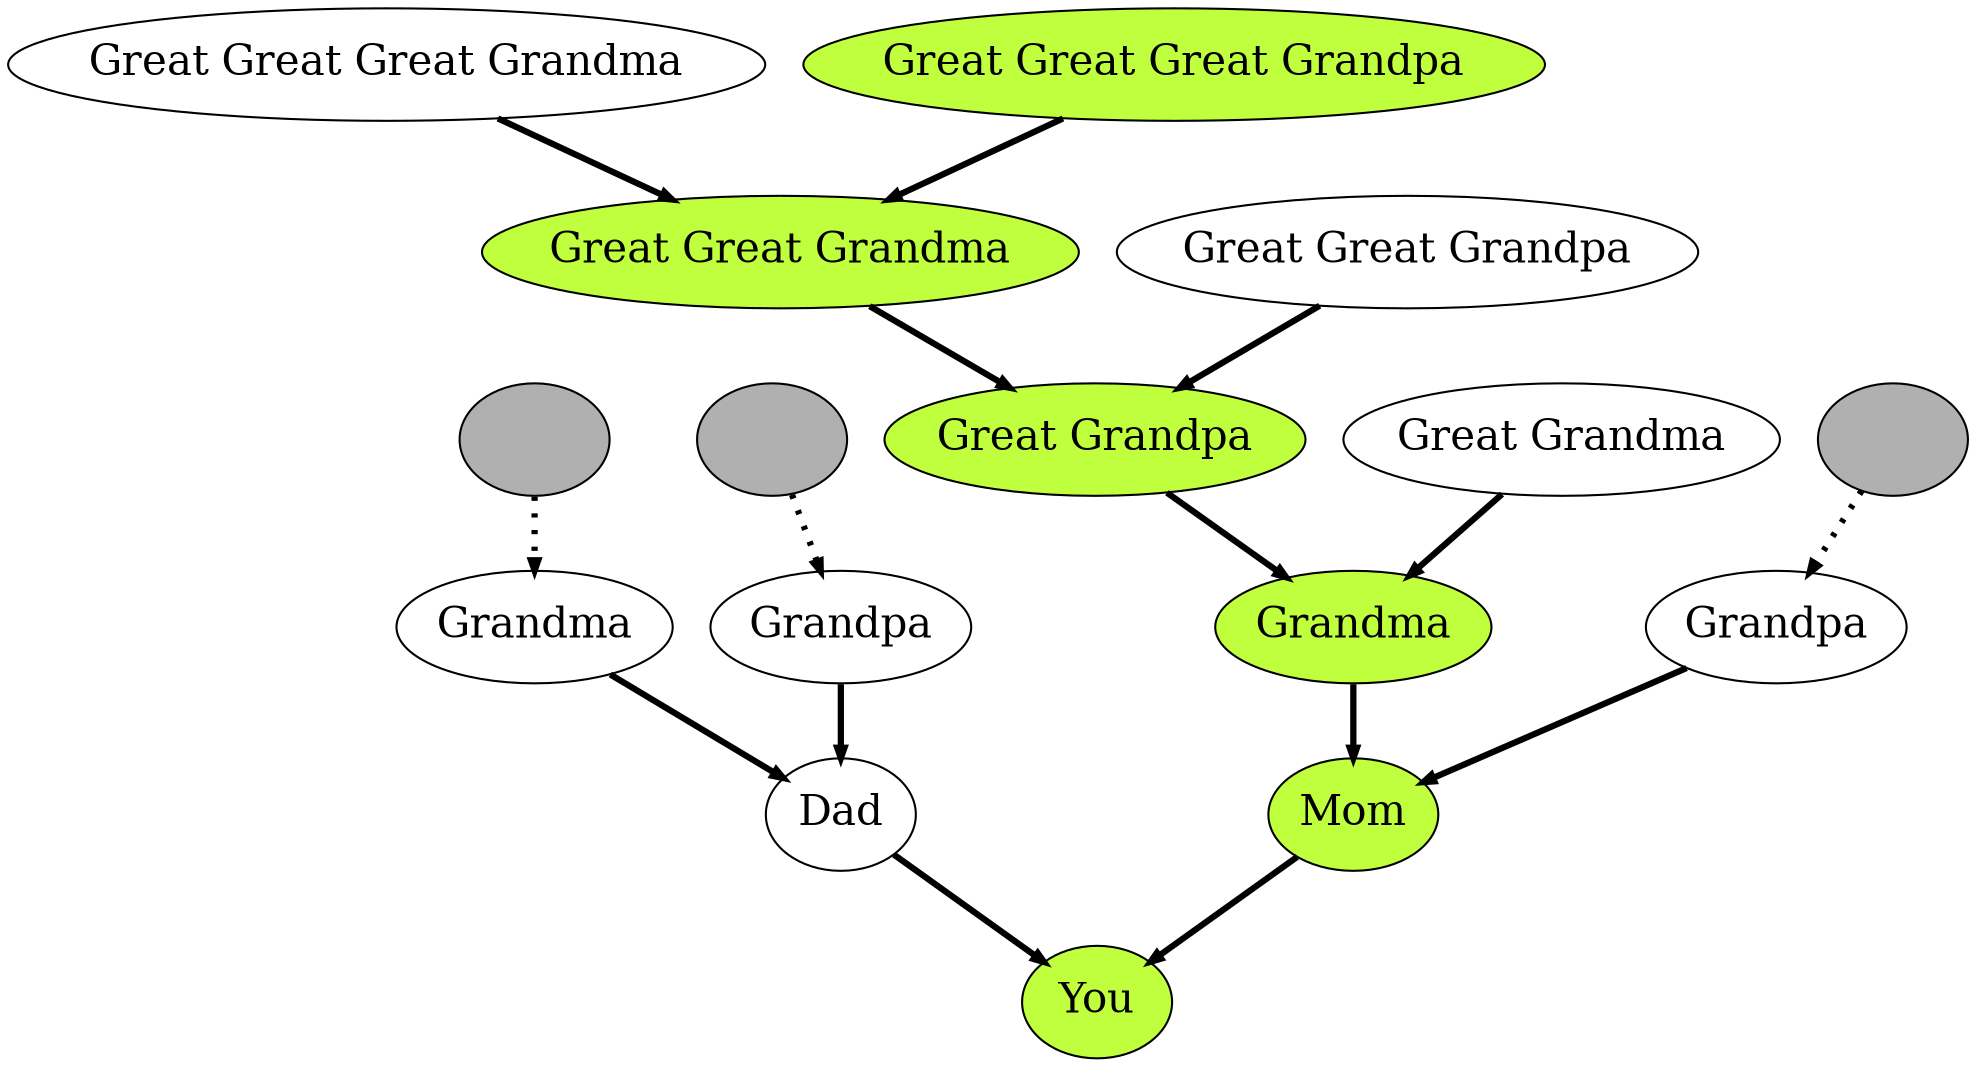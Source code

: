digraph G {
node[shape=point, width=0.15, height=0.15, fillcolor="white", penwidth=1, label=""];
edge[arrowsize=0.5, color="grey", penwidth=1, style="solid"];
"empty_1" [fontsize=20, shape=oval, width=1.0, height=0.75, style=filled, fillcolor=gray69, label=""];
"empty_2" [fontsize=20, shape=oval, width=1.0, height=0.75, style=filled, fillcolor=gray69, label=""];
"empty_3" [fontsize=20, shape=oval, width=1.0, height=0.75, style=filled, fillcolor=gray69, label=""];
"Great_Great_Great_Grandma_mom" [fontsize=20, shape=oval, width=1.0, height=0.75, style=filled, fillcolor=white, label="Great Great Great Grandma"];
"Great_Great_Great_Grandpa_mom" [fontsize=20, shape=oval, width=1.0, height=0.75, style=filled, fillcolor=olivedrab1, label="Great Great Great Grandpa"];
"Great_Great_Grandma_mom" [fontsize=20, shape=oval, width=1.0, height=0.75, style=filled, fillcolor=olivedrab1, label="Great Great Grandma"];
"Great_Great_Grandpa_mom" [fontsize=20, shape=oval, width=1.0, height=0.75, style=filled, fillcolor=white, label="Great Great Grandpa"];
"Great_Grandma_mom" [fontsize=20, shape=oval, width=1.0, height=0.75, style=filled, fillcolor=white, label="Great Grandma"];
"Great_Grandpa_mom" [fontsize=20, shape=oval, width=1.0, height=0.75, style=filled, fillcolor=olivedrab1, label="Great Grandpa"];
"Grandma_mom" [fontsize=20, shape=oval, width=1.0, height=0.75, style=filled, fillcolor=olivedrab1, label="Grandma"];
"Grandpa_mom" [fontsize=20, shape=oval, width=1.0, height=0.75, style=filled, fillcolor=white, label="Grandpa"];
"Grandma_dad" [fontsize=20, shape=oval, width=1.0, height=0.75, style=filled, fillcolor=white, label="Grandma"];
"Grandpa_dad" [fontsize=20, shape=oval, width=1.0, height=0.75, style=filled, fillcolor=white, label="Grandpa"];
"Mom" [fontsize=20, shape=oval, width=1.0, height=0.75, style=filled, fillcolor=olivedrab1, label="Mom"];
"Dad" [fontsize=20, shape=oval, width=1.0, height=0.75, style=filled, fillcolor=white, label="Dad"];
"You" [fontsize=20, shape=oval, width=1.0, height=0.75, style=filled, fillcolor=olivedrab1, label="You"];
"Great_Great_Great_Grandma_mom" -> "Great_Great_Grandma_mom" [color="#000000", penwidth=3.0, style="solid"];
"Great_Great_Great_Grandpa_mom" -> "Great_Great_Grandma_mom" [color="#000000", penwidth=3.0, style="solid"];
"Great_Great_Grandma_mom" -> "Great_Grandpa_mom" [color="#000000", penwidth=3.0, style="solid"];
"Great_Great_Grandpa_mom" -> "Great_Grandpa_mom" [color="#000000", penwidth=3.0, style="solid"];
"Great_Grandma_mom" -> "Grandma_mom" [color="#000000", penwidth=3.0, style="solid"];
"Great_Grandpa_mom" -> "Grandma_mom" [color="#000000", penwidth=3.0, style="solid"];
"empty_1" -> "Grandma_dad" [color="#000000", penwidth=3.0, style="dotted"];
"empty_2" -> "Grandpa_dad" [color="#000000", penwidth=3.0, style="dotted"];
"empty_3" -> "Grandpa_mom" [color="#000000", penwidth=3.0, style="dotted"];
"Grandma_mom" -> "Mom" [color="#000000", penwidth=3.0, style="solid"];
"Grandpa_mom" -> "Mom" [color="#000000", penwidth=3.0, style="solid"];
"Grandma_dad" -> "Dad" [color="#000000", penwidth=3.0, style="solid"];
"Grandpa_dad" -> "Dad" [color="#000000", penwidth=3.0, style="solid"];
"Mom" -> "You" [color="#000000", penwidth=3.0, style="solid"];
"Dad" -> "You" [color="#000000", penwidth=3.0, style="solid"];
}
